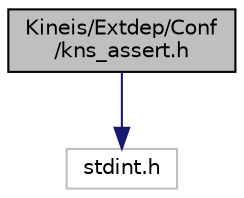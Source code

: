 digraph "Kineis/Extdep/Conf/kns_assert.h"
{
 // INTERACTIVE_SVG=YES
 // LATEX_PDF_SIZE
  edge [fontname="Helvetica",fontsize="10",labelfontname="Helvetica",labelfontsize="10"];
  node [fontname="Helvetica",fontsize="10",shape=record];
  Node1 [label="Kineis/Extdep/Conf\l/kns_assert.h",height=0.2,width=0.4,color="black", fillcolor="grey75", style="filled", fontcolor="black",tooltip="ASSERT handling for kineis stack. Handle way to reset device if needed."];
  Node1 -> Node2 [color="midnightblue",fontsize="10",style="solid",fontname="Helvetica"];
  Node2 [label="stdint.h",height=0.2,width=0.4,color="grey75", fillcolor="white", style="filled",tooltip=" "];
}
